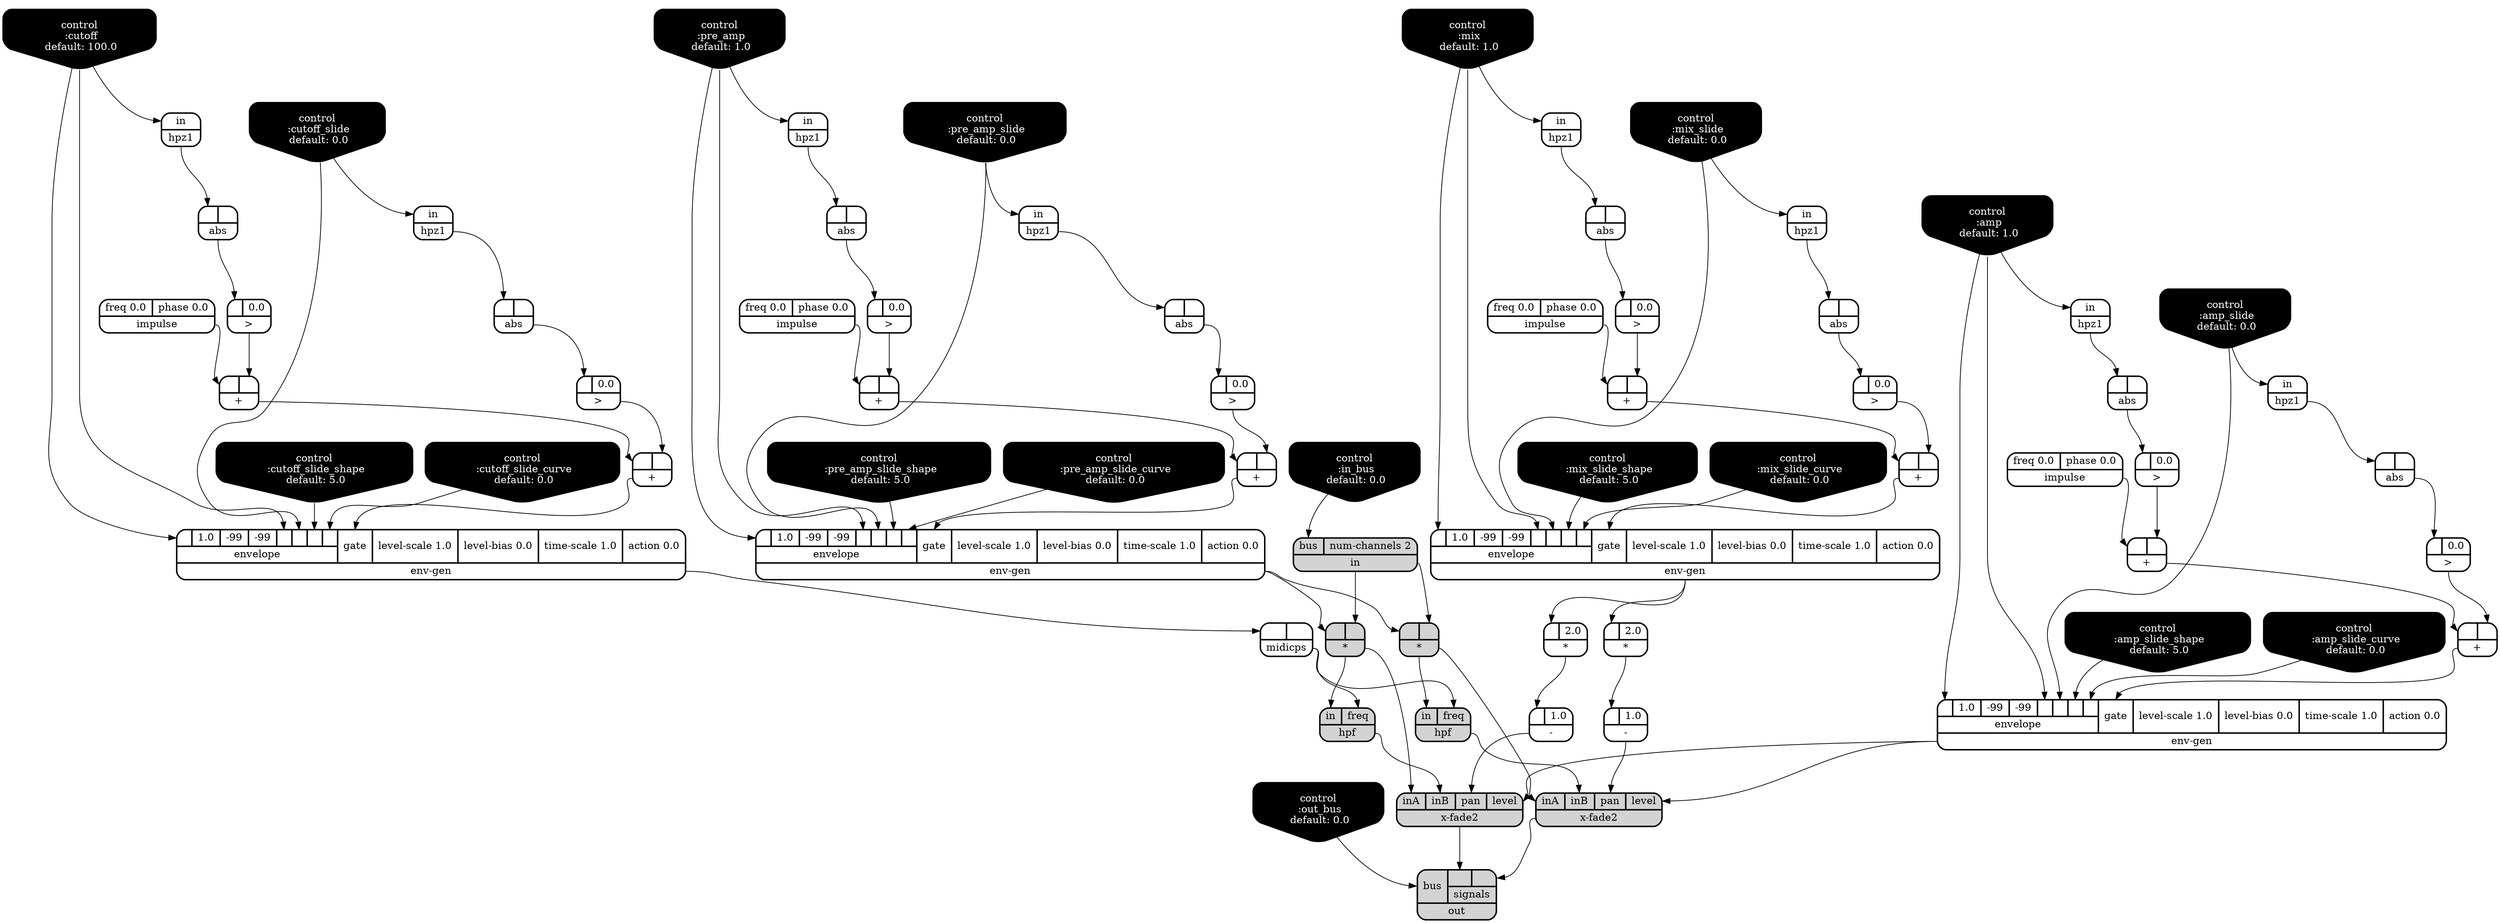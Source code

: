 digraph synthdef {
32 [label = "{{ <a> |<b> } |<__UG_NAME__>* }" style="filled, bold, rounded"  shape=record rankdir=LR];
61 [label = "{{ <a> |<b> 2.0} |<__UG_NAME__>* }" style="bold, rounded" shape=record rankdir=LR];
65 [label = "{{ <a> |<b> } |<__UG_NAME__>* }" style="filled, bold, rounded"  shape=record rankdir=LR];
67 [label = "{{ <a> |<b> 2.0} |<__UG_NAME__>* }" style="bold, rounded" shape=record rankdir=LR];
25 [label = "{{ <a> |<b> } |<__UG_NAME__>+ }" style="bold, rounded" shape=record rankdir=LR];
29 [label = "{{ <a> |<b> } |<__UG_NAME__>+ }" style="bold, rounded" shape=record rankdir=LR];
37 [label = "{{ <a> |<b> } |<__UG_NAME__>+ }" style="bold, rounded" shape=record rankdir=LR];
39 [label = "{{ <a> |<b> } |<__UG_NAME__>+ }" style="bold, rounded" shape=record rankdir=LR];
47 [label = "{{ <a> |<b> } |<__UG_NAME__>+ }" style="bold, rounded" shape=record rankdir=LR];
51 [label = "{{ <a> |<b> } |<__UG_NAME__>+ }" style="bold, rounded" shape=record rankdir=LR];
55 [label = "{{ <a> |<b> } |<__UG_NAME__>+ }" style="bold, rounded" shape=record rankdir=LR];
59 [label = "{{ <a> |<b> } |<__UG_NAME__>+ }" style="bold, rounded" shape=record rankdir=LR];
62 [label = "{{ <a> |<b> 1.0} |<__UG_NAME__>- }" style="bold, rounded" shape=record rankdir=LR];
68 [label = "{{ <a> |<b> 1.0} |<__UG_NAME__>- }" style="bold, rounded" shape=record rankdir=LR];
24 [label = "{{ <a> |<b> 0.0} |<__UG_NAME__>\> }" style="bold, rounded" shape=record rankdir=LR];
28 [label = "{{ <a> |<b> 0.0} |<__UG_NAME__>\> }" style="bold, rounded" shape=record rankdir=LR];
36 [label = "{{ <a> |<b> 0.0} |<__UG_NAME__>\> }" style="bold, rounded" shape=record rankdir=LR];
38 [label = "{{ <a> |<b> 0.0} |<__UG_NAME__>\> }" style="bold, rounded" shape=record rankdir=LR];
46 [label = "{{ <a> |<b> 0.0} |<__UG_NAME__>\> }" style="bold, rounded" shape=record rankdir=LR];
50 [label = "{{ <a> |<b> 0.0} |<__UG_NAME__>\> }" style="bold, rounded" shape=record rankdir=LR];
54 [label = "{{ <a> |<b> 0.0} |<__UG_NAME__>\> }" style="bold, rounded" shape=record rankdir=LR];
58 [label = "{{ <a> |<b> 0.0} |<__UG_NAME__>\> }" style="bold, rounded" shape=record rankdir=LR];
20 [label = "{{ <a> |<b> } |<__UG_NAME__>abs }" style="bold, rounded" shape=record rankdir=LR];
23 [label = "{{ <a> |<b> } |<__UG_NAME__>abs }" style="bold, rounded" shape=record rankdir=LR];
27 [label = "{{ <a> |<b> } |<__UG_NAME__>abs }" style="bold, rounded" shape=record rankdir=LR];
35 [label = "{{ <a> |<b> } |<__UG_NAME__>abs }" style="bold, rounded" shape=record rankdir=LR];
45 [label = "{{ <a> |<b> } |<__UG_NAME__>abs }" style="bold, rounded" shape=record rankdir=LR];
49 [label = "{{ <a> |<b> } |<__UG_NAME__>abs }" style="bold, rounded" shape=record rankdir=LR];
53 [label = "{{ <a> |<b> } |<__UG_NAME__>abs }" style="bold, rounded" shape=record rankdir=LR];
57 [label = "{{ <a> |<b> } |<__UG_NAME__>abs }" style="bold, rounded" shape=record rankdir=LR];
0 [label = "control
 :amp
 default: 1.0" shape=invhouse style="rounded, filled, bold" fillcolor=black fontcolor=white ]; 
1 [label = "control
 :amp_slide
 default: 0.0" shape=invhouse style="rounded, filled, bold" fillcolor=black fontcolor=white ]; 
2 [label = "control
 :amp_slide_shape
 default: 5.0" shape=invhouse style="rounded, filled, bold" fillcolor=black fontcolor=white ]; 
3 [label = "control
 :amp_slide_curve
 default: 0.0" shape=invhouse style="rounded, filled, bold" fillcolor=black fontcolor=white ]; 
4 [label = "control
 :mix
 default: 1.0" shape=invhouse style="rounded, filled, bold" fillcolor=black fontcolor=white ]; 
5 [label = "control
 :mix_slide
 default: 0.0" shape=invhouse style="rounded, filled, bold" fillcolor=black fontcolor=white ]; 
6 [label = "control
 :mix_slide_shape
 default: 5.0" shape=invhouse style="rounded, filled, bold" fillcolor=black fontcolor=white ]; 
7 [label = "control
 :mix_slide_curve
 default: 0.0" shape=invhouse style="rounded, filled, bold" fillcolor=black fontcolor=white ]; 
8 [label = "control
 :pre_amp
 default: 1.0" shape=invhouse style="rounded, filled, bold" fillcolor=black fontcolor=white ]; 
9 [label = "control
 :pre_amp_slide
 default: 0.0" shape=invhouse style="rounded, filled, bold" fillcolor=black fontcolor=white ]; 
10 [label = "control
 :pre_amp_slide_shape
 default: 5.0" shape=invhouse style="rounded, filled, bold" fillcolor=black fontcolor=white ]; 
11 [label = "control
 :pre_amp_slide_curve
 default: 0.0" shape=invhouse style="rounded, filled, bold" fillcolor=black fontcolor=white ]; 
12 [label = "control
 :cutoff
 default: 100.0" shape=invhouse style="rounded, filled, bold" fillcolor=black fontcolor=white ]; 
13 [label = "control
 :cutoff_slide
 default: 0.0" shape=invhouse style="rounded, filled, bold" fillcolor=black fontcolor=white ]; 
14 [label = "control
 :cutoff_slide_shape
 default: 5.0" shape=invhouse style="rounded, filled, bold" fillcolor=black fontcolor=white ]; 
15 [label = "control
 :cutoff_slide_curve
 default: 0.0" shape=invhouse style="rounded, filled, bold" fillcolor=black fontcolor=white ]; 
16 [label = "control
 :in_bus
 default: 0.0" shape=invhouse style="rounded, filled, bold" fillcolor=black fontcolor=white ]; 
17 [label = "control
 :out_bus
 default: 0.0" shape=invhouse style="rounded, filled, bold" fillcolor=black fontcolor=white ]; 
30 [label = "{{ {{<envelope___control___0>|1.0|-99|-99|<envelope___control___4>|<envelope___control___5>|<envelope___control___6>|<envelope___control___7>}|envelope}|<gate> gate|<level____scale> level-scale 1.0|<level____bias> level-bias 0.0|<time____scale> time-scale 1.0|<action> action 0.0} |<__UG_NAME__>env-gen }" style="bold, rounded" shape=record rankdir=LR];
40 [label = "{{ {{<envelope___control___0>|1.0|-99|-99|<envelope___control___4>|<envelope___control___5>|<envelope___control___6>|<envelope___control___7>}|envelope}|<gate> gate|<level____scale> level-scale 1.0|<level____bias> level-bias 0.0|<time____scale> time-scale 1.0|<action> action 0.0} |<__UG_NAME__>env-gen }" style="bold, rounded" shape=record rankdir=LR];
60 [label = "{{ {{<envelope___control___0>|1.0|-99|-99|<envelope___control___4>|<envelope___control___5>|<envelope___control___6>|<envelope___control___7>}|envelope}|<gate> gate|<level____scale> level-scale 1.0|<level____bias> level-bias 0.0|<time____scale> time-scale 1.0|<action> action 0.0} |<__UG_NAME__>env-gen }" style="bold, rounded" shape=record rankdir=LR];
63 [label = "{{ {{<envelope___control___0>|1.0|-99|-99|<envelope___control___4>|<envelope___control___5>|<envelope___control___6>|<envelope___control___7>}|envelope}|<gate> gate|<level____scale> level-scale 1.0|<level____bias> level-bias 0.0|<time____scale> time-scale 1.0|<action> action 0.0} |<__UG_NAME__>env-gen }" style="bold, rounded" shape=record rankdir=LR];
42 [label = "{{ <in> in|<freq> freq} |<__UG_NAME__>hpf }" style="filled, bold, rounded"  shape=record rankdir=LR];
66 [label = "{{ <in> in|<freq> freq} |<__UG_NAME__>hpf }" style="filled, bold, rounded"  shape=record rankdir=LR];
18 [label = "{{ <in> in} |<__UG_NAME__>hpz1 }" style="bold, rounded" shape=record rankdir=LR];
19 [label = "{{ <in> in} |<__UG_NAME__>hpz1 }" style="bold, rounded" shape=record rankdir=LR];
22 [label = "{{ <in> in} |<__UG_NAME__>hpz1 }" style="bold, rounded" shape=record rankdir=LR];
26 [label = "{{ <in> in} |<__UG_NAME__>hpz1 }" style="bold, rounded" shape=record rankdir=LR];
34 [label = "{{ <in> in} |<__UG_NAME__>hpz1 }" style="bold, rounded" shape=record rankdir=LR];
44 [label = "{{ <in> in} |<__UG_NAME__>hpz1 }" style="bold, rounded" shape=record rankdir=LR];
48 [label = "{{ <in> in} |<__UG_NAME__>hpz1 }" style="bold, rounded" shape=record rankdir=LR];
56 [label = "{{ <in> in} |<__UG_NAME__>hpz1 }" style="bold, rounded" shape=record rankdir=LR];
21 [label = "{{ <freq> freq 0.0|<phase> phase 0.0} |<__UG_NAME__>impulse }" style="bold, rounded" shape=record rankdir=LR];
33 [label = "{{ <freq> freq 0.0|<phase> phase 0.0} |<__UG_NAME__>impulse }" style="bold, rounded" shape=record rankdir=LR];
43 [label = "{{ <freq> freq 0.0|<phase> phase 0.0} |<__UG_NAME__>impulse }" style="bold, rounded" shape=record rankdir=LR];
52 [label = "{{ <freq> freq 0.0|<phase> phase 0.0} |<__UG_NAME__>impulse }" style="bold, rounded" shape=record rankdir=LR];
31 [label = "{{ <bus> bus|<num____channels> num-channels 2} |<__UG_NAME__>in }" style="filled, bold, rounded"  shape=record rankdir=LR];
41 [label = "{{ <a> |<b> } |<__UG_NAME__>midicps }" style="bold, rounded" shape=record rankdir=LR];
70 [label = "{{ <bus> bus|{{<signals___x____fade2___0>|<signals___x____fade2___1>}|signals}} |<__UG_NAME__>out }" style="filled, bold, rounded"  shape=record rankdir=LR];
64 [label = "{{ <ina> inA|<inb> inB|<pan> pan|<level> level} |<__UG_NAME__>x-fade2 }" style="filled, bold, rounded"  shape=record rankdir=LR];
69 [label = "{{ <ina> inA|<inb> inB|<pan> pan|<level> level} |<__UG_NAME__>x-fade2 }" style="filled, bold, rounded"  shape=record rankdir=LR];

31:__UG_NAME__ -> 32:b ;
30:__UG_NAME__ -> 32:a ;
60:__UG_NAME__ -> 61:a ;
31:__UG_NAME__ -> 65:b ;
30:__UG_NAME__ -> 65:a ;
60:__UG_NAME__ -> 67:a ;
24:__UG_NAME__ -> 25:b ;
21:__UG_NAME__ -> 25:a ;
28:__UG_NAME__ -> 29:b ;
25:__UG_NAME__ -> 29:a ;
36:__UG_NAME__ -> 37:b ;
33:__UG_NAME__ -> 37:a ;
38:__UG_NAME__ -> 39:b ;
37:__UG_NAME__ -> 39:a ;
46:__UG_NAME__ -> 47:b ;
43:__UG_NAME__ -> 47:a ;
50:__UG_NAME__ -> 51:b ;
47:__UG_NAME__ -> 51:a ;
54:__UG_NAME__ -> 55:b ;
52:__UG_NAME__ -> 55:a ;
58:__UG_NAME__ -> 59:b ;
55:__UG_NAME__ -> 59:a ;
61:__UG_NAME__ -> 62:a ;
67:__UG_NAME__ -> 68:a ;
23:__UG_NAME__ -> 24:a ;
27:__UG_NAME__ -> 28:a ;
35:__UG_NAME__ -> 36:a ;
20:__UG_NAME__ -> 38:a ;
45:__UG_NAME__ -> 46:a ;
49:__UG_NAME__ -> 50:a ;
53:__UG_NAME__ -> 54:a ;
57:__UG_NAME__ -> 58:a ;
19:__UG_NAME__ -> 20:a ;
22:__UG_NAME__ -> 23:a ;
26:__UG_NAME__ -> 27:a ;
34:__UG_NAME__ -> 35:a ;
44:__UG_NAME__ -> 45:a ;
48:__UG_NAME__ -> 49:a ;
18:__UG_NAME__ -> 53:a ;
56:__UG_NAME__ -> 57:a ;
29:__UG_NAME__ -> 30:gate ;
8:__UG_NAME__ -> 30:envelope___control___0 ;
8:__UG_NAME__ -> 30:envelope___control___4 ;
9:__UG_NAME__ -> 30:envelope___control___5 ;
10:__UG_NAME__ -> 30:envelope___control___6 ;
11:__UG_NAME__ -> 30:envelope___control___7 ;
39:__UG_NAME__ -> 40:gate ;
12:__UG_NAME__ -> 40:envelope___control___0 ;
12:__UG_NAME__ -> 40:envelope___control___4 ;
13:__UG_NAME__ -> 40:envelope___control___5 ;
14:__UG_NAME__ -> 40:envelope___control___6 ;
15:__UG_NAME__ -> 40:envelope___control___7 ;
59:__UG_NAME__ -> 60:gate ;
4:__UG_NAME__ -> 60:envelope___control___0 ;
4:__UG_NAME__ -> 60:envelope___control___4 ;
5:__UG_NAME__ -> 60:envelope___control___5 ;
6:__UG_NAME__ -> 60:envelope___control___6 ;
7:__UG_NAME__ -> 60:envelope___control___7 ;
51:__UG_NAME__ -> 63:gate ;
0:__UG_NAME__ -> 63:envelope___control___0 ;
0:__UG_NAME__ -> 63:envelope___control___4 ;
1:__UG_NAME__ -> 63:envelope___control___5 ;
2:__UG_NAME__ -> 63:envelope___control___6 ;
3:__UG_NAME__ -> 63:envelope___control___7 ;
41:__UG_NAME__ -> 42:freq ;
32:__UG_NAME__ -> 42:in ;
41:__UG_NAME__ -> 66:freq ;
65:__UG_NAME__ -> 66:in ;
4:__UG_NAME__ -> 18:in ;
13:__UG_NAME__ -> 19:in ;
8:__UG_NAME__ -> 22:in ;
9:__UG_NAME__ -> 26:in ;
12:__UG_NAME__ -> 34:in ;
0:__UG_NAME__ -> 44:in ;
1:__UG_NAME__ -> 48:in ;
5:__UG_NAME__ -> 56:in ;
16:__UG_NAME__ -> 31:bus ;
40:__UG_NAME__ -> 41:a ;
64:__UG_NAME__ -> 70:signals___x____fade2___0 ;
69:__UG_NAME__ -> 70:signals___x____fade2___1 ;
17:__UG_NAME__ -> 70:bus ;
63:__UG_NAME__ -> 64:level ;
62:__UG_NAME__ -> 64:pan ;
42:__UG_NAME__ -> 64:inb ;
32:__UG_NAME__ -> 64:ina ;
63:__UG_NAME__ -> 69:level ;
68:__UG_NAME__ -> 69:pan ;
66:__UG_NAME__ -> 69:inb ;
65:__UG_NAME__ -> 69:ina ;

}